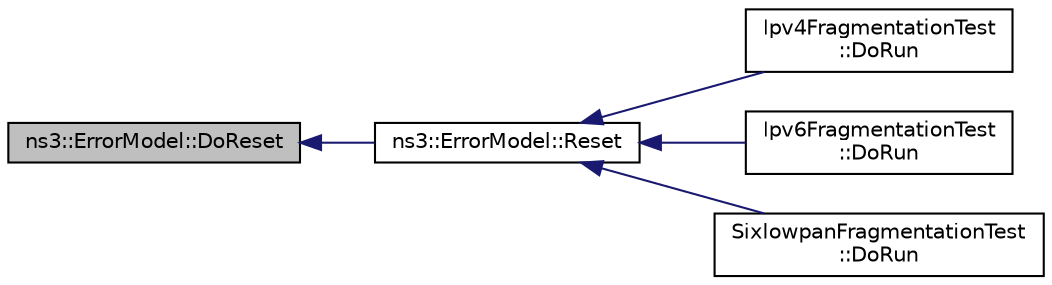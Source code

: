 digraph "ns3::ErrorModel::DoReset"
{
  edge [fontname="Helvetica",fontsize="10",labelfontname="Helvetica",labelfontsize="10"];
  node [fontname="Helvetica",fontsize="10",shape=record];
  rankdir="LR";
  Node1 [label="ns3::ErrorModel::DoReset",height=0.2,width=0.4,color="black", fillcolor="grey75", style="filled", fontcolor="black"];
  Node1 -> Node2 [dir="back",color="midnightblue",fontsize="10",style="solid"];
  Node2 [label="ns3::ErrorModel::Reset",height=0.2,width=0.4,color="black", fillcolor="white", style="filled",URL="$d8/d63/classns3_1_1ErrorModel.html#a6b7cbe56c27562e5ba6daf2f04bcd282"];
  Node2 -> Node3 [dir="back",color="midnightblue",fontsize="10",style="solid"];
  Node3 [label="Ipv4FragmentationTest\l::DoRun",height=0.2,width=0.4,color="black", fillcolor="white", style="filled",URL="$d2/d57/classIpv4FragmentationTest.html#abe15a9d41a354bd95bf8c0b1622a54cb",tooltip="Implementation to actually run this TestCase. "];
  Node2 -> Node4 [dir="back",color="midnightblue",fontsize="10",style="solid"];
  Node4 [label="Ipv6FragmentationTest\l::DoRun",height=0.2,width=0.4,color="black", fillcolor="white", style="filled",URL="$d1/dbc/classIpv6FragmentationTest.html#a83bd2f74ceac188b83cfb604a90c7b7b",tooltip="Implementation to actually run this TestCase. "];
  Node2 -> Node5 [dir="back",color="midnightblue",fontsize="10",style="solid"];
  Node5 [label="SixlowpanFragmentationTest\l::DoRun",height=0.2,width=0.4,color="black", fillcolor="white", style="filled",URL="$df/dc3/classSixlowpanFragmentationTest.html#ae85beebff8e7d4f8c1e108beb17df274",tooltip="Implementation to actually run this TestCase. "];
}

